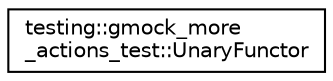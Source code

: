 digraph "Graphical Class Hierarchy"
{
  edge [fontname="Helvetica",fontsize="10",labelfontname="Helvetica",labelfontsize="10"];
  node [fontname="Helvetica",fontsize="10",shape=record];
  rankdir="LR";
  Node0 [label="testing::gmock_more\l_actions_test::UnaryFunctor",height=0.2,width=0.4,color="black", fillcolor="white", style="filled",URL="$structtesting_1_1gmock__more__actions__test_1_1UnaryFunctor.html"];
}
